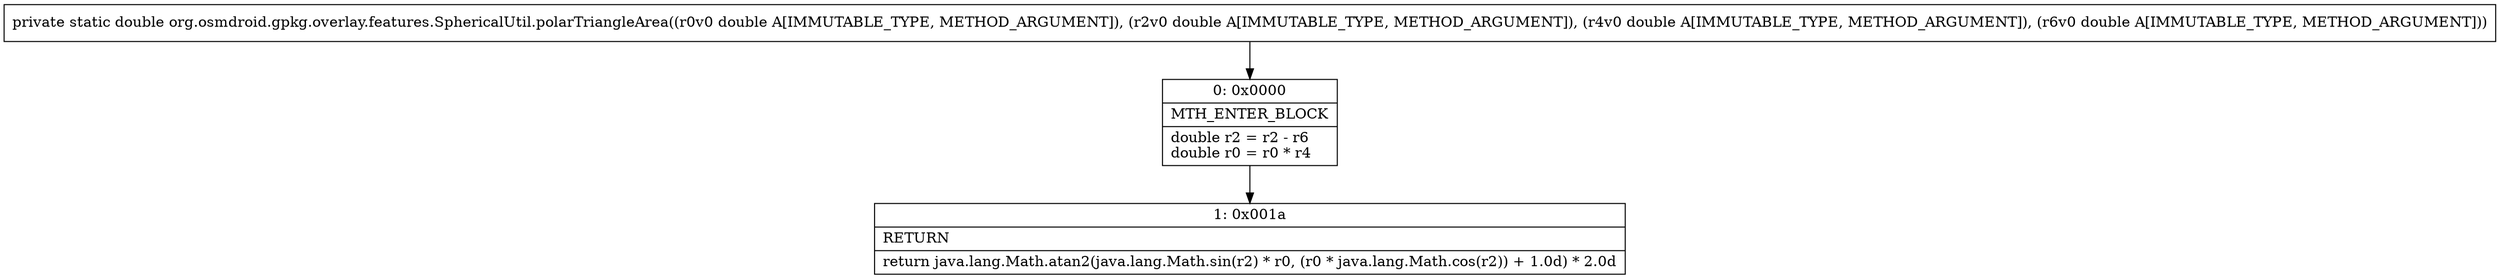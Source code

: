 digraph "CFG fororg.osmdroid.gpkg.overlay.features.SphericalUtil.polarTriangleArea(DDDD)D" {
Node_0 [shape=record,label="{0\:\ 0x0000|MTH_ENTER_BLOCK\l|double r2 = r2 \- r6\ldouble r0 = r0 * r4\l}"];
Node_1 [shape=record,label="{1\:\ 0x001a|RETURN\l|return java.lang.Math.atan2(java.lang.Math.sin(r2) * r0, (r0 * java.lang.Math.cos(r2)) + 1.0d) * 2.0d\l}"];
MethodNode[shape=record,label="{private static double org.osmdroid.gpkg.overlay.features.SphericalUtil.polarTriangleArea((r0v0 double A[IMMUTABLE_TYPE, METHOD_ARGUMENT]), (r2v0 double A[IMMUTABLE_TYPE, METHOD_ARGUMENT]), (r4v0 double A[IMMUTABLE_TYPE, METHOD_ARGUMENT]), (r6v0 double A[IMMUTABLE_TYPE, METHOD_ARGUMENT])) }"];
MethodNode -> Node_0;
Node_0 -> Node_1;
}

